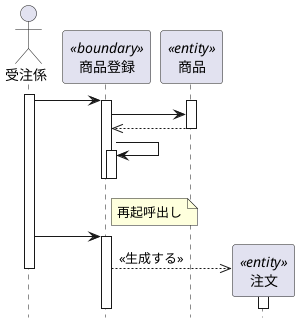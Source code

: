 @startuml 演習
hide footbox
Actor 受注係 as human
participant "商品登録" as boundary <<boundary>>
participant "商品" as entity1 <<entity>>
activate human
human -> boundary
activate boundary
activate entity1
boundary -> entity1
boundary <<-- entity1
deactivate entity1 
boundary -> boundary
note right of boundary : 再起呼出し       
activate boundary
deactivate boundary
deactivate boundary
human -> boundary
activate boundary
create "注文" as entity <<entity>>
boundary -->> entity : <<生成する>>
deactivate human
activate entity
deactivate entity
@enduml